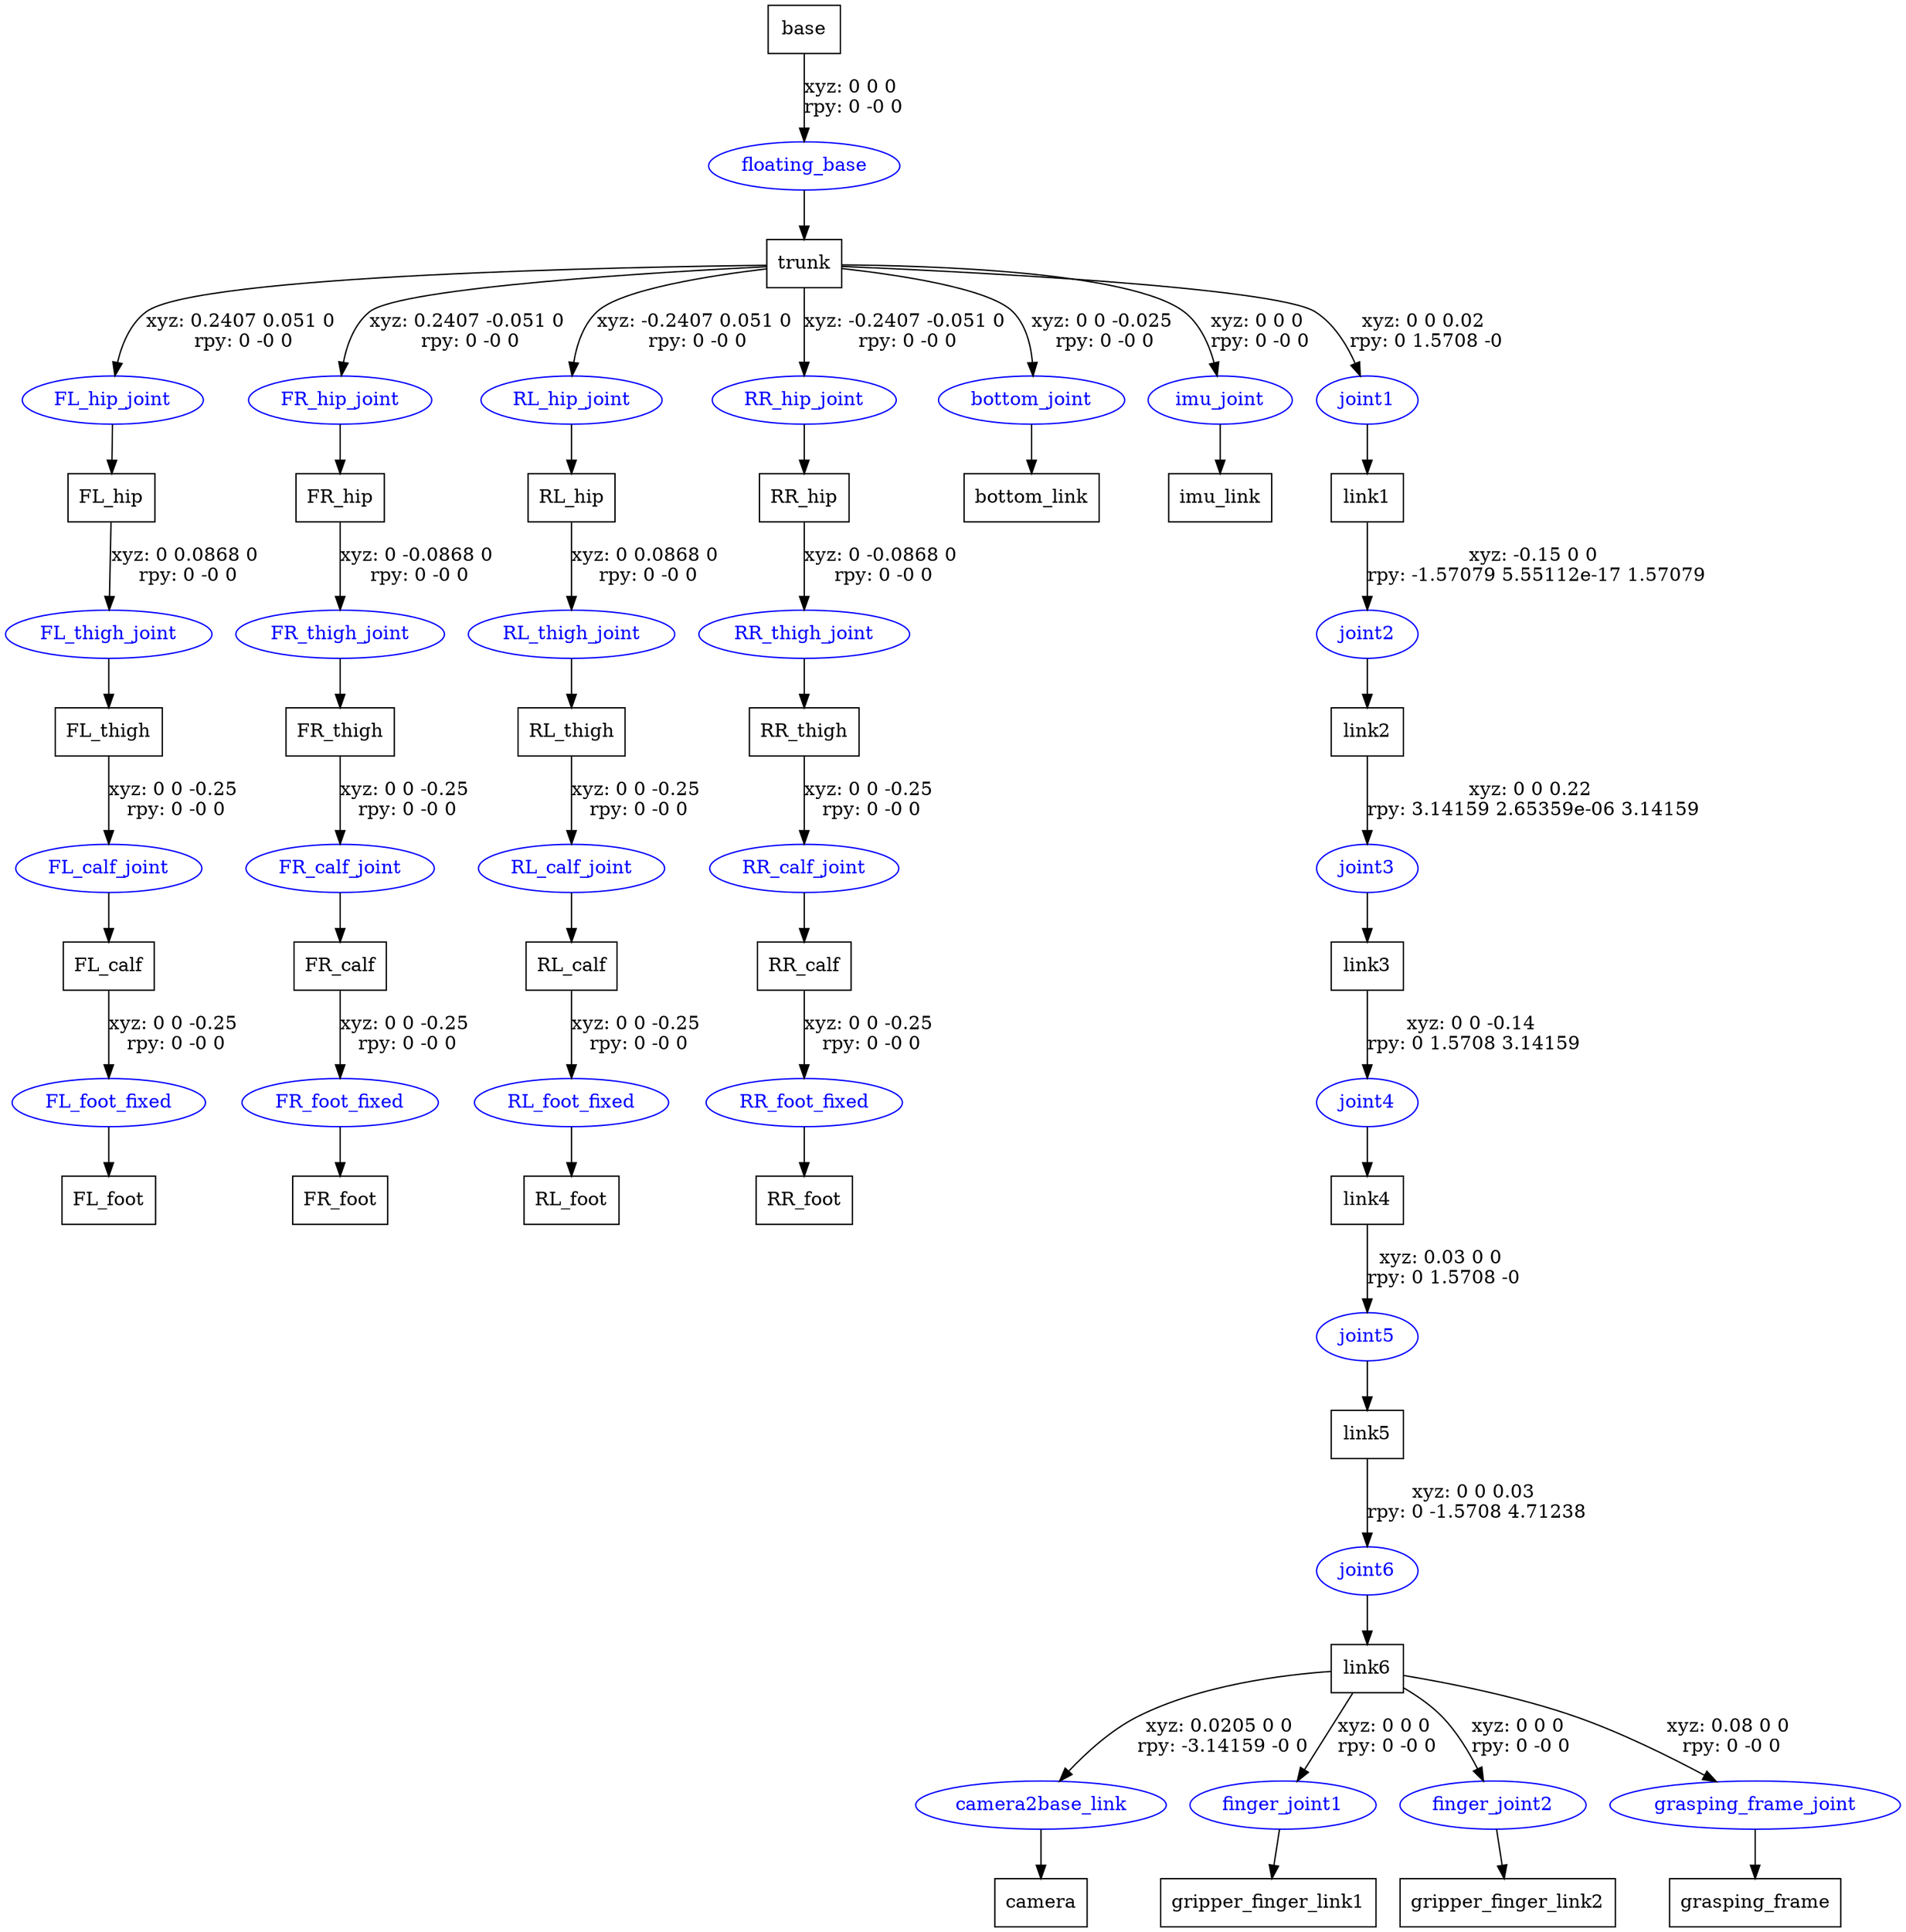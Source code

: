 digraph G {
node [shape=box];
"base" [label="base"];
"trunk" [label="trunk"];
"FL_hip" [label="FL_hip"];
"FL_thigh" [label="FL_thigh"];
"FL_calf" [label="FL_calf"];
"FL_foot" [label="FL_foot"];
"FR_hip" [label="FR_hip"];
"FR_thigh" [label="FR_thigh"];
"FR_calf" [label="FR_calf"];
"FR_foot" [label="FR_foot"];
"RL_hip" [label="RL_hip"];
"RL_thigh" [label="RL_thigh"];
"RL_calf" [label="RL_calf"];
"RL_foot" [label="RL_foot"];
"RR_hip" [label="RR_hip"];
"RR_thigh" [label="RR_thigh"];
"RR_calf" [label="RR_calf"];
"RR_foot" [label="RR_foot"];
"bottom_link" [label="bottom_link"];
"imu_link" [label="imu_link"];
"link1" [label="link1"];
"link2" [label="link2"];
"link3" [label="link3"];
"link4" [label="link4"];
"link5" [label="link5"];
"link6" [label="link6"];
"camera" [label="camera"];
"gripper_finger_link1" [label="gripper_finger_link1"];
"gripper_finger_link2" [label="gripper_finger_link2"];
"grasping_frame" [label="grasping_frame"];
node [shape=ellipse, color=blue, fontcolor=blue];
"base" -> "floating_base" [label="xyz: 0 0 0 \nrpy: 0 -0 0"]
"floating_base" -> "trunk"
"trunk" -> "FL_hip_joint" [label="xyz: 0.2407 0.051 0 \nrpy: 0 -0 0"]
"FL_hip_joint" -> "FL_hip"
"FL_hip" -> "FL_thigh_joint" [label="xyz: 0 0.0868 0 \nrpy: 0 -0 0"]
"FL_thigh_joint" -> "FL_thigh"
"FL_thigh" -> "FL_calf_joint" [label="xyz: 0 0 -0.25 \nrpy: 0 -0 0"]
"FL_calf_joint" -> "FL_calf"
"FL_calf" -> "FL_foot_fixed" [label="xyz: 0 0 -0.25 \nrpy: 0 -0 0"]
"FL_foot_fixed" -> "FL_foot"
"trunk" -> "FR_hip_joint" [label="xyz: 0.2407 -0.051 0 \nrpy: 0 -0 0"]
"FR_hip_joint" -> "FR_hip"
"FR_hip" -> "FR_thigh_joint" [label="xyz: 0 -0.0868 0 \nrpy: 0 -0 0"]
"FR_thigh_joint" -> "FR_thigh"
"FR_thigh" -> "FR_calf_joint" [label="xyz: 0 0 -0.25 \nrpy: 0 -0 0"]
"FR_calf_joint" -> "FR_calf"
"FR_calf" -> "FR_foot_fixed" [label="xyz: 0 0 -0.25 \nrpy: 0 -0 0"]
"FR_foot_fixed" -> "FR_foot"
"trunk" -> "RL_hip_joint" [label="xyz: -0.2407 0.051 0 \nrpy: 0 -0 0"]
"RL_hip_joint" -> "RL_hip"
"RL_hip" -> "RL_thigh_joint" [label="xyz: 0 0.0868 0 \nrpy: 0 -0 0"]
"RL_thigh_joint" -> "RL_thigh"
"RL_thigh" -> "RL_calf_joint" [label="xyz: 0 0 -0.25 \nrpy: 0 -0 0"]
"RL_calf_joint" -> "RL_calf"
"RL_calf" -> "RL_foot_fixed" [label="xyz: 0 0 -0.25 \nrpy: 0 -0 0"]
"RL_foot_fixed" -> "RL_foot"
"trunk" -> "RR_hip_joint" [label="xyz: -0.2407 -0.051 0 \nrpy: 0 -0 0"]
"RR_hip_joint" -> "RR_hip"
"RR_hip" -> "RR_thigh_joint" [label="xyz: 0 -0.0868 0 \nrpy: 0 -0 0"]
"RR_thigh_joint" -> "RR_thigh"
"RR_thigh" -> "RR_calf_joint" [label="xyz: 0 0 -0.25 \nrpy: 0 -0 0"]
"RR_calf_joint" -> "RR_calf"
"RR_calf" -> "RR_foot_fixed" [label="xyz: 0 0 -0.25 \nrpy: 0 -0 0"]
"RR_foot_fixed" -> "RR_foot"
"trunk" -> "bottom_joint" [label="xyz: 0 0 -0.025 \nrpy: 0 -0 0"]
"bottom_joint" -> "bottom_link"
"trunk" -> "imu_joint" [label="xyz: 0 0 0 \nrpy: 0 -0 0"]
"imu_joint" -> "imu_link"
"trunk" -> "joint1" [label="xyz: 0 0 0.02 \nrpy: 0 1.5708 -0"]
"joint1" -> "link1"
"link1" -> "joint2" [label="xyz: -0.15 0 0 \nrpy: -1.57079 5.55112e-17 1.57079"]
"joint2" -> "link2"
"link2" -> "joint3" [label="xyz: 0 0 0.22 \nrpy: 3.14159 2.65359e-06 3.14159"]
"joint3" -> "link3"
"link3" -> "joint4" [label="xyz: 0 0 -0.14 \nrpy: 0 1.5708 3.14159"]
"joint4" -> "link4"
"link4" -> "joint5" [label="xyz: 0.03 0 0 \nrpy: 0 1.5708 -0"]
"joint5" -> "link5"
"link5" -> "joint6" [label="xyz: 0 0 0.03 \nrpy: 0 -1.5708 4.71238"]
"joint6" -> "link6"
"link6" -> "camera2base_link" [label="xyz: 0.0205 0 0 \nrpy: -3.14159 -0 0"]
"camera2base_link" -> "camera"
"link6" -> "finger_joint1" [label="xyz: 0 0 0 \nrpy: 0 -0 0"]
"finger_joint1" -> "gripper_finger_link1"
"link6" -> "finger_joint2" [label="xyz: 0 0 0 \nrpy: 0 -0 0"]
"finger_joint2" -> "gripper_finger_link2"
"link6" -> "grasping_frame_joint" [label="xyz: 0.08 0 0 \nrpy: 0 -0 0"]
"grasping_frame_joint" -> "grasping_frame"
}
